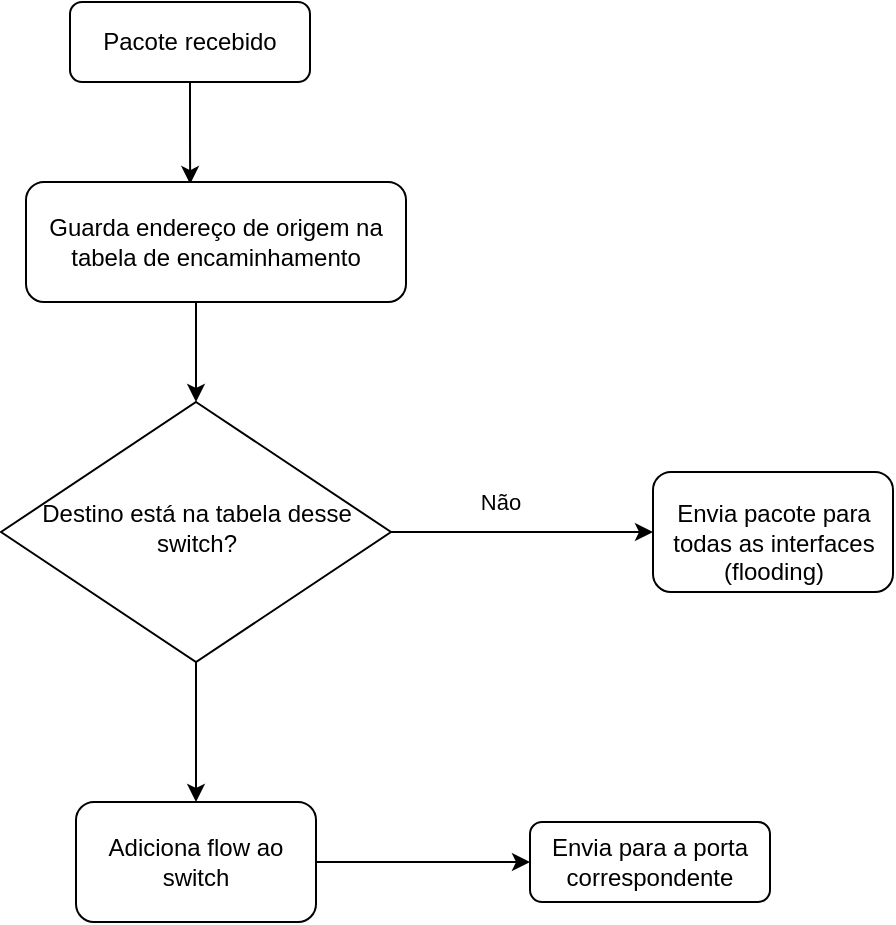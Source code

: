 <mxfile version="21.0.2" type="device"><diagram id="C5RBs43oDa-KdzZeNtuy" name="Page-1"><mxGraphModel dx="1050" dy="558" grid="1" gridSize="10" guides="1" tooltips="1" connect="1" arrows="1" fold="1" page="1" pageScale="1" pageWidth="827" pageHeight="1169" math="0" shadow="0"><root><mxCell id="WIyWlLk6GJQsqaUBKTNV-0"/><mxCell id="WIyWlLk6GJQsqaUBKTNV-1" parent="WIyWlLk6GJQsqaUBKTNV-0"/><mxCell id="sKFvf-ZM7dKWUEmdmRow-5" value="" style="edgeStyle=orthogonalEdgeStyle;rounded=0;orthogonalLoop=1;jettySize=auto;html=1;entryX=0.432;entryY=0.017;entryDx=0;entryDy=0;entryPerimeter=0;" edge="1" parent="WIyWlLk6GJQsqaUBKTNV-1" source="WIyWlLk6GJQsqaUBKTNV-3" target="sKFvf-ZM7dKWUEmdmRow-2"><mxGeometry relative="1" as="geometry"/></mxCell><mxCell id="WIyWlLk6GJQsqaUBKTNV-3" value="&lt;div&gt;Pacote recebido&lt;/div&gt;" style="rounded=1;whiteSpace=wrap;html=1;fontSize=12;glass=0;strokeWidth=1;shadow=0;" parent="WIyWlLk6GJQsqaUBKTNV-1" vertex="1"><mxGeometry x="160" y="30" width="120" height="40" as="geometry"/></mxCell><mxCell id="sKFvf-ZM7dKWUEmdmRow-7" value="" style="edgeStyle=orthogonalEdgeStyle;rounded=0;orthogonalLoop=1;jettySize=auto;html=1;" edge="1" parent="WIyWlLk6GJQsqaUBKTNV-1" source="WIyWlLk6GJQsqaUBKTNV-6" target="sKFvf-ZM7dKWUEmdmRow-6"><mxGeometry relative="1" as="geometry"/></mxCell><mxCell id="sKFvf-ZM7dKWUEmdmRow-8" value="&lt;div&gt;Não&lt;/div&gt;" style="edgeLabel;html=1;align=center;verticalAlign=middle;resizable=0;points=[];" vertex="1" connectable="0" parent="sKFvf-ZM7dKWUEmdmRow-7"><mxGeometry x="-0.173" y="-1" relative="1" as="geometry"><mxPoint y="-16" as="offset"/></mxGeometry></mxCell><mxCell id="sKFvf-ZM7dKWUEmdmRow-11" value="" style="edgeStyle=orthogonalEdgeStyle;rounded=0;orthogonalLoop=1;jettySize=auto;html=1;" edge="1" parent="WIyWlLk6GJQsqaUBKTNV-1" source="WIyWlLk6GJQsqaUBKTNV-6" target="sKFvf-ZM7dKWUEmdmRow-10"><mxGeometry relative="1" as="geometry"/></mxCell><mxCell id="WIyWlLk6GJQsqaUBKTNV-6" value="&lt;div&gt;Destino está na tabela desse switch?&lt;/div&gt;" style="rhombus;whiteSpace=wrap;html=1;shadow=0;fontFamily=Helvetica;fontSize=12;align=center;strokeWidth=1;spacing=6;spacingTop=-4;" parent="WIyWlLk6GJQsqaUBKTNV-1" vertex="1"><mxGeometry x="125.5" y="230" width="195" height="130" as="geometry"/></mxCell><mxCell id="WIyWlLk6GJQsqaUBKTNV-11" value="&lt;div&gt;Envia para a porta correspondente&lt;/div&gt;" style="rounded=1;whiteSpace=wrap;html=1;fontSize=12;glass=0;strokeWidth=1;shadow=0;" parent="WIyWlLk6GJQsqaUBKTNV-1" vertex="1"><mxGeometry x="390" y="440" width="120" height="40" as="geometry"/></mxCell><mxCell id="sKFvf-ZM7dKWUEmdmRow-4" value="" style="edgeStyle=orthogonalEdgeStyle;rounded=0;orthogonalLoop=1;jettySize=auto;html=1;entryX=0.5;entryY=0;entryDx=0;entryDy=0;" edge="1" parent="WIyWlLk6GJQsqaUBKTNV-1" target="WIyWlLk6GJQsqaUBKTNV-6"><mxGeometry relative="1" as="geometry"><mxPoint x="240" y="180" as="sourcePoint"/><Array as="points"><mxPoint x="223" y="180"/></Array></mxGeometry></mxCell><mxCell id="sKFvf-ZM7dKWUEmdmRow-2" value="Guarda endereço de origem na tabela de encaminhamento" style="rounded=1;whiteSpace=wrap;html=1;" vertex="1" parent="WIyWlLk6GJQsqaUBKTNV-1"><mxGeometry x="138" y="120" width="190" height="60" as="geometry"/></mxCell><mxCell id="sKFvf-ZM7dKWUEmdmRow-6" value="&lt;br&gt;&lt;div&gt;Envia pacote para todas as interfaces (flooding)&lt;/div&gt;" style="rounded=1;whiteSpace=wrap;html=1;shadow=0;strokeWidth=1;spacing=6;spacingTop=-4;" vertex="1" parent="WIyWlLk6GJQsqaUBKTNV-1"><mxGeometry x="451.5" y="265" width="120" height="60" as="geometry"/></mxCell><mxCell id="sKFvf-ZM7dKWUEmdmRow-12" style="edgeStyle=orthogonalEdgeStyle;rounded=0;orthogonalLoop=1;jettySize=auto;html=1;" edge="1" parent="WIyWlLk6GJQsqaUBKTNV-1" source="sKFvf-ZM7dKWUEmdmRow-10" target="WIyWlLk6GJQsqaUBKTNV-11"><mxGeometry relative="1" as="geometry"/></mxCell><mxCell id="sKFvf-ZM7dKWUEmdmRow-10" value="Adiciona flow ao switch" style="rounded=1;whiteSpace=wrap;html=1;" vertex="1" parent="WIyWlLk6GJQsqaUBKTNV-1"><mxGeometry x="163" y="430" width="120" height="60" as="geometry"/></mxCell></root></mxGraphModel></diagram></mxfile>